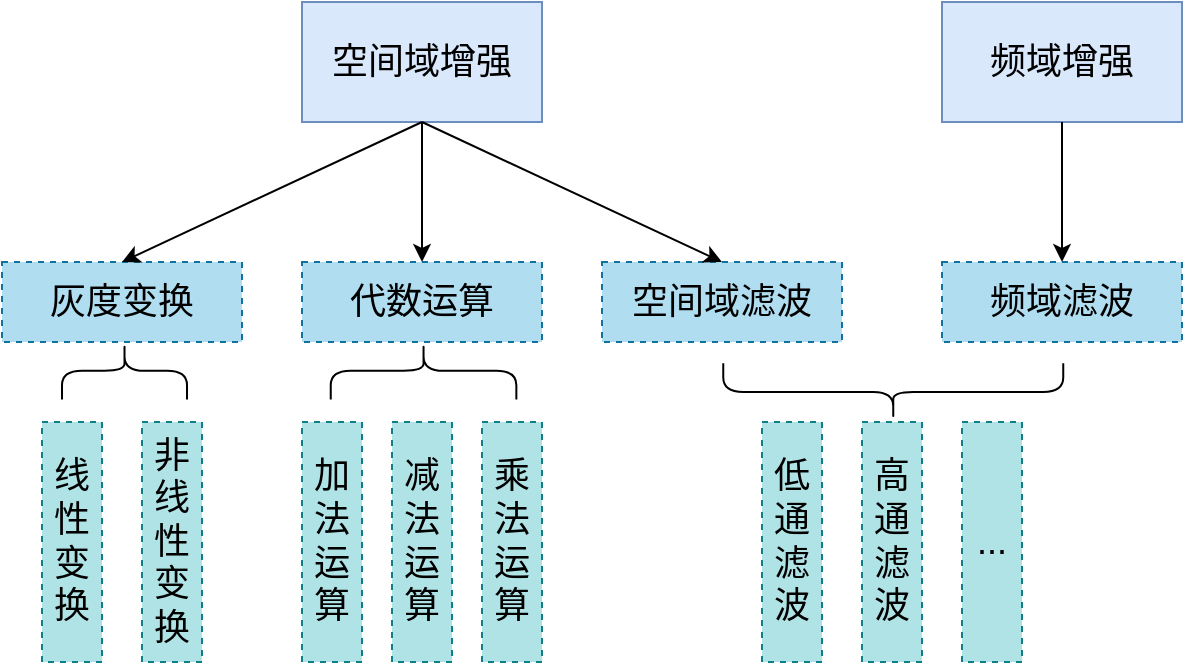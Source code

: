 <mxfile version="15.9.4" type="github">
  <diagram id="9lleLqbGOmtlDpNL4sgj" name="Page-1">
    <mxGraphModel dx="1038" dy="588" grid="1" gridSize="10" guides="1" tooltips="1" connect="1" arrows="1" fold="1" page="1" pageScale="1" pageWidth="827" pageHeight="1169" math="0" shadow="0">
      <root>
        <mxCell id="0" />
        <mxCell id="1" parent="0" />
        <mxCell id="bQM-SHgSphcIIANsh5bZ-1" value="&lt;font style=&quot;font-size: 18px&quot;&gt;空间域增强&lt;/font&gt;" style="rounded=0;whiteSpace=wrap;html=1;fillColor=#dae8fc;strokeColor=#6c8ebf;" vertex="1" parent="1">
          <mxGeometry x="200" y="110" width="120" height="60" as="geometry" />
        </mxCell>
        <mxCell id="bQM-SHgSphcIIANsh5bZ-2" value="&lt;font style=&quot;font-size: 18px&quot;&gt;频域增强&lt;/font&gt;" style="rounded=0;whiteSpace=wrap;html=1;fillColor=#dae8fc;strokeColor=#6c8ebf;" vertex="1" parent="1">
          <mxGeometry x="520" y="110" width="120" height="60" as="geometry" />
        </mxCell>
        <mxCell id="bQM-SHgSphcIIANsh5bZ-3" value="灰度变换" style="rounded=0;whiteSpace=wrap;html=1;fontSize=18;dashed=1;fillColor=#b1ddf0;strokeColor=#10739e;" vertex="1" parent="1">
          <mxGeometry x="50" y="240" width="120" height="40" as="geometry" />
        </mxCell>
        <mxCell id="bQM-SHgSphcIIANsh5bZ-4" value="代数运算" style="rounded=0;whiteSpace=wrap;html=1;fontSize=18;dashed=1;fillColor=#b1ddf0;strokeColor=#10739e;" vertex="1" parent="1">
          <mxGeometry x="200" y="240" width="120" height="40" as="geometry" />
        </mxCell>
        <mxCell id="bQM-SHgSphcIIANsh5bZ-5" value="空间域滤波" style="rounded=0;whiteSpace=wrap;html=1;fontSize=18;dashed=1;fillColor=#b1ddf0;strokeColor=#10739e;" vertex="1" parent="1">
          <mxGeometry x="350" y="240" width="120" height="40" as="geometry" />
        </mxCell>
        <mxCell id="bQM-SHgSphcIIANsh5bZ-6" value="频域滤波" style="rounded=0;whiteSpace=wrap;html=1;fontSize=18;dashed=1;fillColor=#b1ddf0;strokeColor=#10739e;" vertex="1" parent="1">
          <mxGeometry x="520" y="240" width="120" height="40" as="geometry" />
        </mxCell>
        <mxCell id="bQM-SHgSphcIIANsh5bZ-7" value="线性变换" style="rounded=0;whiteSpace=wrap;html=1;dashed=1;fontSize=18;fillColor=#b0e3e6;strokeColor=#0e8088;" vertex="1" parent="1">
          <mxGeometry x="70" y="320" width="30" height="120" as="geometry" />
        </mxCell>
        <mxCell id="bQM-SHgSphcIIANsh5bZ-9" value="非线性变换" style="rounded=0;whiteSpace=wrap;html=1;dashed=1;fontSize=18;fillColor=#b0e3e6;strokeColor=#0e8088;" vertex="1" parent="1">
          <mxGeometry x="120" y="320" width="30" height="120" as="geometry" />
        </mxCell>
        <mxCell id="bQM-SHgSphcIIANsh5bZ-10" value="加法运算&lt;span style=&quot;color: rgba(0 , 0 , 0 , 0) ; font-family: monospace ; font-size: 0px&quot;&gt;%3CmxGraphModel%3E%3Croot%3E%3CmxCell%20id%3D%220%22%2F%3E%3CmxCell%20id%3D%221%22%20parent%3D%220%22%2F%3E%3CmxCell%20id%3D%222%22%20value%3D%22%E9%9D%9E%E7%BA%BF%E6%80%A7%E5%8F%98%E6%8D%A2%22%20style%3D%22rounded%3D0%3BwhiteSpace%3Dwrap%3Bhtml%3D1%3Bdashed%3D1%3BfontSize%3D18%3B%22%20vertex%3D%221%22%20parent%3D%221%22%3E%3CmxGeometry%20x%3D%2280%22%20y%3D%22410%22%20width%3D%2230%22%20height%3D%22120%22%20as%3D%22geometry%22%2F%3E%3C%2FmxCell%3E%3C%2Froot%3E%3C%2FmxGraphModel%3E&lt;/span&gt;" style="rounded=0;whiteSpace=wrap;html=1;dashed=1;fontSize=18;fillColor=#b0e3e6;strokeColor=#0e8088;" vertex="1" parent="1">
          <mxGeometry x="200" y="320" width="30" height="120" as="geometry" />
        </mxCell>
        <mxCell id="bQM-SHgSphcIIANsh5bZ-11" value="减法运算&lt;span style=&quot;color: rgba(0 , 0 , 0 , 0) ; font-family: monospace ; font-size: 0px&quot;&gt;%3CmxGraphModel%3E%3Croot%3E%3CmxCell%20id%3D%220%22%2F%3E%3CmxCell%20id%3D%221%22%20parent%3D%220%22%2F%3E%3CmxCell%20id%3D%222%22%20value%3D%22%E9%9D%9E%E7%BA%BF%E6%80%A7%E5%8F%98%E6%8D%A2%22%20style%3D%22rounded%3D0%3BwhiteSpace%3Dwrap%3Bhtml%3D1%3Bdashed%3D1%3BfontSize%3D18%3B%22%20vertex%3D%221%22%20parent%3D%221%22%3E%3CmxGeometry%20x%3D%2280%22%20y%3D%22410%22%20width%3D%2230%22%20height%3D%22120%22%20as%3D%22geometry%22%2F%3E%3C%2FmxCell%3E%3C%2Froot%3E%3C%2FmxGraphModel%3E&lt;/span&gt;" style="rounded=0;whiteSpace=wrap;html=1;dashed=1;fontSize=18;fillColor=#b0e3e6;strokeColor=#0e8088;" vertex="1" parent="1">
          <mxGeometry x="245" y="320" width="30" height="120" as="geometry" />
        </mxCell>
        <mxCell id="bQM-SHgSphcIIANsh5bZ-12" value="乘&lt;span style=&quot;color: rgba(0 , 0 , 0 , 0) ; font-family: monospace ; font-size: 0px&quot;&gt;%3CmxGraphModel%3E%3Croot%3E%3CmxCell%20id%3D%220%22%2F%3E%3CmxCell%20id%3D%221%22%20parent%3D%220%22%2F%3E%3CmxCell%20id%3D%222%22%20value%3D%22%E5%87%8F%E6%B3%95%E8%BF%90%E7%AE%97%26lt%3Bspan%20style%3D%26quot%3Bcolor%3A%20rgba(0%20%2C%200%20%2C%200%20%2C%200)%20%3B%20font-family%3A%20monospace%20%3B%20font-size%3A%200px%26quot%3B%26gt%3B%253CmxGraphModel%253E%253Croot%253E%253CmxCell%2520id%253D%25220%2522%252F%253E%253CmxCell%2520id%253D%25221%2522%2520parent%253D%25220%2522%252F%253E%253CmxCell%2520id%253D%25222%2522%2520value%253D%2522%25E9%259D%259E%25E7%25BA%25BF%25E6%2580%25A7%25E5%258F%2598%25E6%258D%25A2%2522%2520style%253D%2522rounded%253D0%253BwhiteSpace%253Dwrap%253Bhtml%253D1%253Bdashed%253D1%253BfontSize%253D18%253B%2522%2520vertex%253D%25221%2522%2520parent%253D%25221%2522%253E%253CmxGeometry%2520x%253D%252280%2522%2520y%253D%2522410%2522%2520width%253D%252230%2522%2520height%253D%2522120%2522%2520as%253D%2522geometry%2522%252F%253E%253C%252FmxCell%253E%253C%252Froot%253E%253C%252FmxGraphModel%253E%26lt%3B%2Fspan%26gt%3B%22%20style%3D%22rounded%3D0%3BwhiteSpace%3Dwrap%3Bhtml%3D1%3Bdashed%3D1%3BfontSize%3D18%3B%22%20vertex%3D%221%22%20parent%3D%221%22%3E%3CmxGeometry%20x%3D%22190%22%20y%3D%22410%22%20width%3D%2230%22%20height%3D%22120%22%20as%3D%22geometry%22%2F%3E%3C%2FmxCell%3E%3C%2Froot%3E%3C%2FmxGraphModel%3E&lt;/span&gt;&lt;br&gt;法运算&lt;span style=&quot;color: rgba(0 , 0 , 0 , 0) ; font-family: monospace ; font-size: 0px&quot;&gt;%3CmxGraphModel%3E%3Croot%3E%3CmxCell%20id%3D%220%22%2F%3E%3CmxCell%20id%3D%221%22%20parent%3D%220%22%2F%3E%3CmxCell%20id%3D%222%22%20value%3D%22%E9%9D%9E%E7%BA%BF%E6%80%A7%E5%8F%98%E6%8D%A2%22%20style%3D%22rounded%3D0%3BwhiteSpace%3Dwrap%3Bhtml%3D1%3Bdashed%3D1%3BfontSize%3D18%3B%22%20vertex%3D%221%22%20parent%3D%221%22%3E%3CmxGeometry%20x%3D%2280%22%20y%3D%22410%22%20width%3D%2230%22%20height%3D%22120%22%20as%3D%22geometry%22%2F%3E%3C%2FmxCell%3E%3C%2Froot%3E%3C%2FmxGraphModel%3E&lt;/span&gt;" style="rounded=0;whiteSpace=wrap;html=1;dashed=1;fontSize=18;fillColor=#b0e3e6;strokeColor=#0e8088;" vertex="1" parent="1">
          <mxGeometry x="290" y="320" width="30" height="120" as="geometry" />
        </mxCell>
        <mxCell id="bQM-SHgSphcIIANsh5bZ-13" value="低通滤波" style="rounded=0;whiteSpace=wrap;html=1;dashed=1;fontSize=18;fillColor=#b0e3e6;strokeColor=#0e8088;" vertex="1" parent="1">
          <mxGeometry x="430" y="320" width="30" height="120" as="geometry" />
        </mxCell>
        <mxCell id="bQM-SHgSphcIIANsh5bZ-14" value="高通滤波" style="rounded=0;whiteSpace=wrap;html=1;dashed=1;fontSize=18;fillColor=#b0e3e6;strokeColor=#0e8088;" vertex="1" parent="1">
          <mxGeometry x="480" y="320" width="30" height="120" as="geometry" />
        </mxCell>
        <mxCell id="bQM-SHgSphcIIANsh5bZ-15" value="..." style="rounded=0;whiteSpace=wrap;html=1;dashed=1;fontSize=18;fillColor=#b0e3e6;strokeColor=#0e8088;" vertex="1" parent="1">
          <mxGeometry x="530" y="320" width="30" height="120" as="geometry" />
        </mxCell>
        <mxCell id="bQM-SHgSphcIIANsh5bZ-20" value="" style="endArrow=classic;html=1;rounded=0;fontSize=18;exitX=0.5;exitY=1;exitDx=0;exitDy=0;entryX=0.5;entryY=0;entryDx=0;entryDy=0;" edge="1" parent="1" source="bQM-SHgSphcIIANsh5bZ-1" target="bQM-SHgSphcIIANsh5bZ-3">
          <mxGeometry width="50" height="50" relative="1" as="geometry">
            <mxPoint x="330" y="350" as="sourcePoint" />
            <mxPoint x="380" y="300" as="targetPoint" />
          </mxGeometry>
        </mxCell>
        <mxCell id="bQM-SHgSphcIIANsh5bZ-21" value="" style="endArrow=classic;html=1;rounded=0;fontSize=18;exitX=0.5;exitY=1;exitDx=0;exitDy=0;entryX=0.5;entryY=0;entryDx=0;entryDy=0;" edge="1" parent="1" source="bQM-SHgSphcIIANsh5bZ-1" target="bQM-SHgSphcIIANsh5bZ-4">
          <mxGeometry width="50" height="50" relative="1" as="geometry">
            <mxPoint x="330" y="350" as="sourcePoint" />
            <mxPoint x="380" y="300" as="targetPoint" />
          </mxGeometry>
        </mxCell>
        <mxCell id="bQM-SHgSphcIIANsh5bZ-23" value="" style="endArrow=classic;html=1;rounded=0;fontSize=18;entryX=0.5;entryY=0;entryDx=0;entryDy=0;" edge="1" parent="1" target="bQM-SHgSphcIIANsh5bZ-5">
          <mxGeometry width="50" height="50" relative="1" as="geometry">
            <mxPoint x="260" y="170" as="sourcePoint" />
            <mxPoint x="380" y="300" as="targetPoint" />
          </mxGeometry>
        </mxCell>
        <mxCell id="bQM-SHgSphcIIANsh5bZ-24" value="" style="endArrow=classic;html=1;rounded=0;fontSize=18;exitX=0.5;exitY=1;exitDx=0;exitDy=0;" edge="1" parent="1" source="bQM-SHgSphcIIANsh5bZ-2" target="bQM-SHgSphcIIANsh5bZ-6">
          <mxGeometry width="50" height="50" relative="1" as="geometry">
            <mxPoint x="330" y="350" as="sourcePoint" />
            <mxPoint x="380" y="300" as="targetPoint" />
          </mxGeometry>
        </mxCell>
        <mxCell id="bQM-SHgSphcIIANsh5bZ-28" value="" style="shape=curlyBracket;whiteSpace=wrap;html=1;rounded=1;fontSize=18;rotation=90;" vertex="1" parent="1">
          <mxGeometry x="96.88" y="263.13" width="28.75" height="62.5" as="geometry" />
        </mxCell>
        <mxCell id="bQM-SHgSphcIIANsh5bZ-29" value="" style="shape=curlyBracket;whiteSpace=wrap;html=1;rounded=1;fontSize=18;rotation=90;" vertex="1" parent="1">
          <mxGeometry x="246.4" y="247.97" width="28.75" height="92.81" as="geometry" />
        </mxCell>
        <mxCell id="bQM-SHgSphcIIANsh5bZ-30" value="" style="shape=curlyBracket;whiteSpace=wrap;html=1;rounded=1;fontSize=18;rotation=-90;" vertex="1" parent="1">
          <mxGeometry x="481.25" y="220" width="28.75" height="170" as="geometry" />
        </mxCell>
      </root>
    </mxGraphModel>
  </diagram>
</mxfile>
